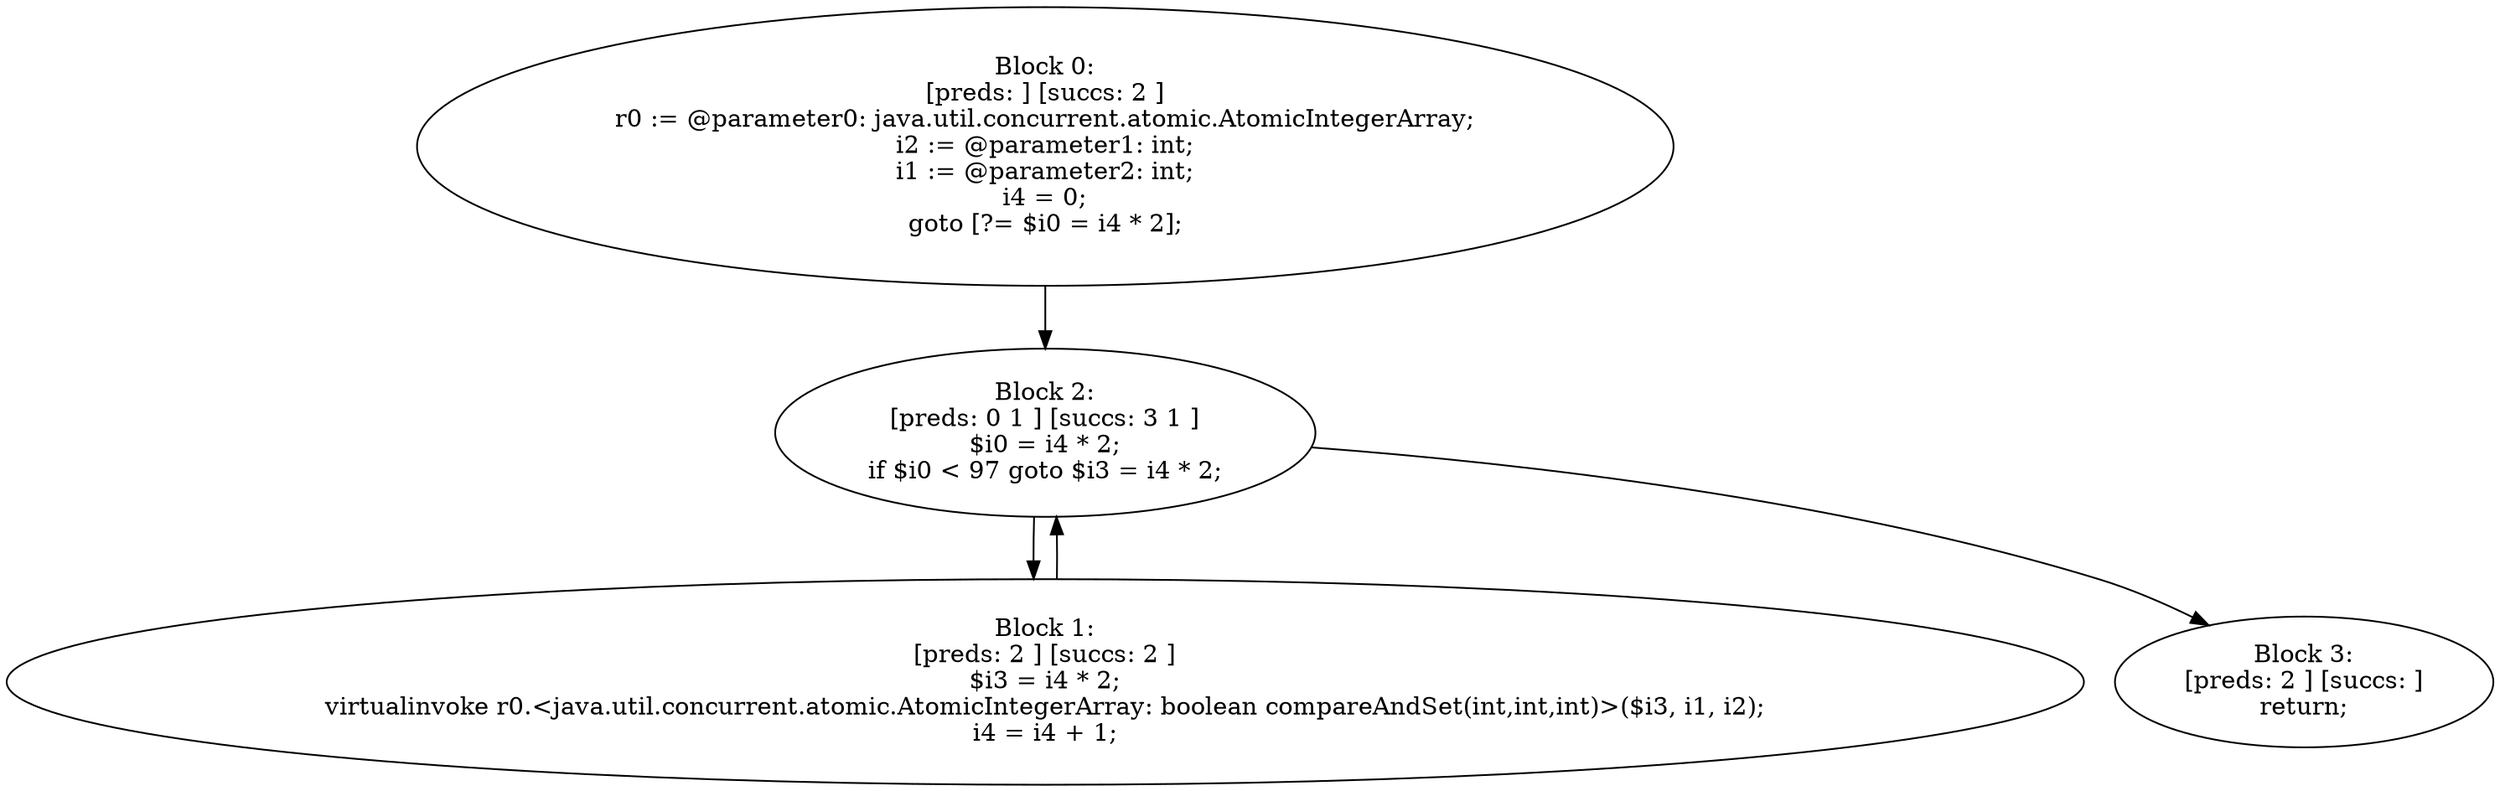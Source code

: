 digraph "unitGraph" {
    "Block 0:
[preds: ] [succs: 2 ]
r0 := @parameter0: java.util.concurrent.atomic.AtomicIntegerArray;
i2 := @parameter1: int;
i1 := @parameter2: int;
i4 = 0;
goto [?= $i0 = i4 * 2];
"
    "Block 1:
[preds: 2 ] [succs: 2 ]
$i3 = i4 * 2;
virtualinvoke r0.<java.util.concurrent.atomic.AtomicIntegerArray: boolean compareAndSet(int,int,int)>($i3, i1, i2);
i4 = i4 + 1;
"
    "Block 2:
[preds: 0 1 ] [succs: 3 1 ]
$i0 = i4 * 2;
if $i0 < 97 goto $i3 = i4 * 2;
"
    "Block 3:
[preds: 2 ] [succs: ]
return;
"
    "Block 0:
[preds: ] [succs: 2 ]
r0 := @parameter0: java.util.concurrent.atomic.AtomicIntegerArray;
i2 := @parameter1: int;
i1 := @parameter2: int;
i4 = 0;
goto [?= $i0 = i4 * 2];
"->"Block 2:
[preds: 0 1 ] [succs: 3 1 ]
$i0 = i4 * 2;
if $i0 < 97 goto $i3 = i4 * 2;
";
    "Block 1:
[preds: 2 ] [succs: 2 ]
$i3 = i4 * 2;
virtualinvoke r0.<java.util.concurrent.atomic.AtomicIntegerArray: boolean compareAndSet(int,int,int)>($i3, i1, i2);
i4 = i4 + 1;
"->"Block 2:
[preds: 0 1 ] [succs: 3 1 ]
$i0 = i4 * 2;
if $i0 < 97 goto $i3 = i4 * 2;
";
    "Block 2:
[preds: 0 1 ] [succs: 3 1 ]
$i0 = i4 * 2;
if $i0 < 97 goto $i3 = i4 * 2;
"->"Block 3:
[preds: 2 ] [succs: ]
return;
";
    "Block 2:
[preds: 0 1 ] [succs: 3 1 ]
$i0 = i4 * 2;
if $i0 < 97 goto $i3 = i4 * 2;
"->"Block 1:
[preds: 2 ] [succs: 2 ]
$i3 = i4 * 2;
virtualinvoke r0.<java.util.concurrent.atomic.AtomicIntegerArray: boolean compareAndSet(int,int,int)>($i3, i1, i2);
i4 = i4 + 1;
";
}
